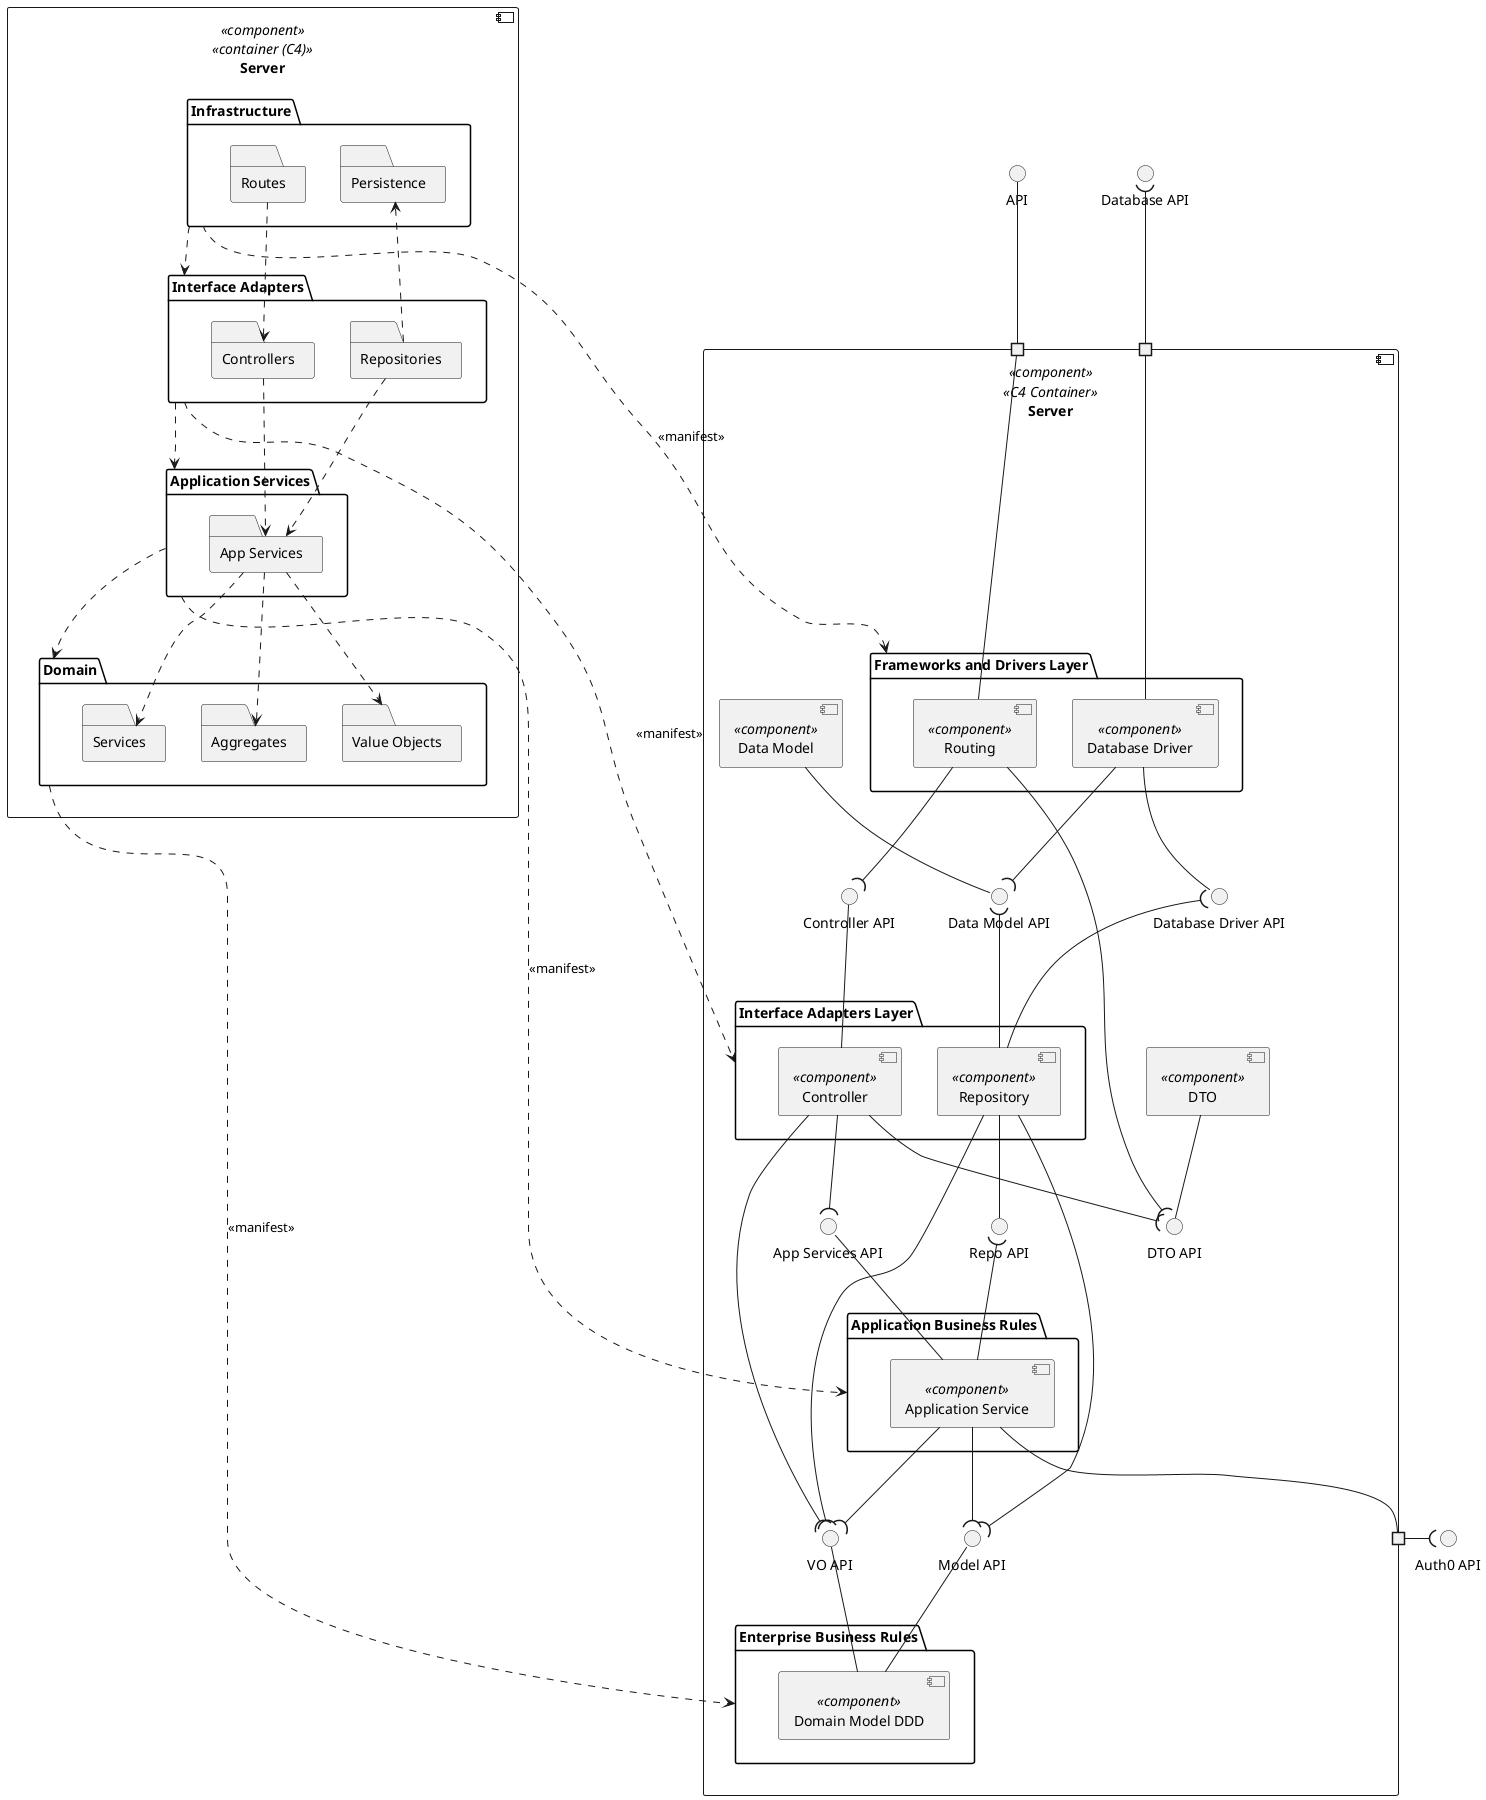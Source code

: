 @startuml mapping
top to bottom direction


interface "API" as API
interface "Auth0 API" as A0API
interface "Database API" as DB_API

component "Server" as Server <<component>> <<C4 Container>> {
  portin " " as P1
  portin " " as P2
  portout " " as P3

  Interface "Controller API" as Controller_API
  Interface "Data Model API" as DataModel_API

  folder "Frameworks and Drivers Layer" as Infrastructure{
    component "Database Driver" as DatabaseDriver <<component>> {
    }
    component "Routing" as Routing <<component>> {
    }
  }

  component "DTO" as DTO <<component>> {
  }

  component "Data Model" as DataModel <<component>> {
  }

  Interface "App Services API" AS ApplicationServiceAPI
  Interface "Database Driver API" AS DatabaseDriverAPI
  Interface "Repo API" AS RepoAPI
  Interface "DTO API" AS DTOAPI
  Interface "Model API" AS ModelAPI
  Interface "VO API" AS VOAPI

  folder "Interface Adapters Layer" as InterfaceAdapters{
    component "Controller" as Controller <<component>> {
    }
    component "Repository" as Repository <<component>> {
    }
  }

  folder "Application Business Rules" as ApplicationServices {
    component "Application Service" as ApplicationService <<component>> {
    }
  }

  folder "Enterprise Business Rules" as Domain {
    component "Domain Model DDD" as DomainModelDDD <<component>> {
    }
  }
}

API -- P1
P2 -u-( DB_API
P3 --r-( A0API

Routing --- P1
Routing --( Controller_API
Routing --( DTOAPI

DatabaseDriver -- DatabaseDriverAPI
DatabaseDriver -- P2
DatabaseDriver --( DataModel_API 

Repository -- RepoAPI
Repository -u-( DatabaseDriverAPI 
Repository -u-( DataModel_API 
Repository --( VOAPI
Repository ---( ModelAPI 

DataModel -- DataModel_API 

Controller --( ApplicationServiceAPI
Controller -u- Controller_API
Controller --( DTOAPI
Controller --( VOAPI

ApplicationService -u- ApplicationServiceAPI
ApplicationService -- P3
ApplicationService --( VOAPI
ApplicationService -u-( RepoAPI 
ApplicationService --( ModelAPI 

DTO -- DTOAPI

DomainModelDDD -u- ModelAPI 
DomainModelDDD -u- VOAPI


component "Server" as Server_ <<component>> <<container (C4)>> {
  folder Infrastructure as Infrastructure_ {
    folder Persistence as Persistence_
    folder Routes as Routes_
  }

  folder "Interface Adapters" as InterfaceAdapters_ {
    folder Controllers as Controllers_
    folder Repositories as Repositories_
  }

  folder "Application Services" as ApplicationServices_ {
    folder "App Services" as AppServices_
  }

  folder "Domain" as Domain_ {
    folder "Aggregates" as Aggregates_
    folder "Value Objects" as ValueObjects_
    folder "Services" as Services_
  }
}

Routes_ ..> Controllers_
Repositories_ ..> Persistence_
Controllers_ ..> AppServices_
Repositories_ ..> AppServices_
AppServices_ ..> Aggregates_
AppServices_ ..> ValueObjects_
AppServices_ ..> Services_

Infrastructure_ ..> InterfaceAdapters_
InterfaceAdapters_ ..> ApplicationServices_
ApplicationServices_ ..> Domain_

Infrastructure_ ....> Infrastructure : <<manifest>>
InterfaceAdapters_ ....> InterfaceAdapters : <<manifest>>
ApplicationServices_ ....> ApplicationServices : <<manifest>>
Domain_ ....> Domain : <<manifest>>

@enduml